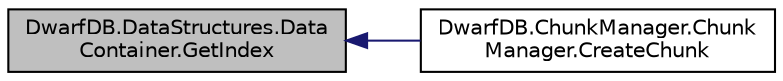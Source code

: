 digraph "DwarfDB.DataStructures.DataContainer.GetIndex"
{
  edge [fontname="Helvetica",fontsize="10",labelfontname="Helvetica",labelfontsize="10"];
  node [fontname="Helvetica",fontsize="10",shape=record];
  rankdir="LR";
  Node1 [label="DwarfDB.DataStructures.Data\lContainer.GetIndex",height=0.2,width=0.4,color="black", fillcolor="grey75", style="filled", fontcolor="black"];
  Node1 -> Node2 [dir="back",color="midnightblue",fontsize="10",style="solid",fontname="Helvetica"];
  Node2 [label="DwarfDB.ChunkManager.Chunk\lManager.CreateChunk",height=0.2,width=0.4,color="black", fillcolor="white", style="filled",URL="$class_dwarf_d_b_1_1_chunk_manager_1_1_chunk_manager.html#a9cc2ba0706faf8e49af4a098f0ffffd5",tooltip="Creates a new chunk for data containers "];
}
